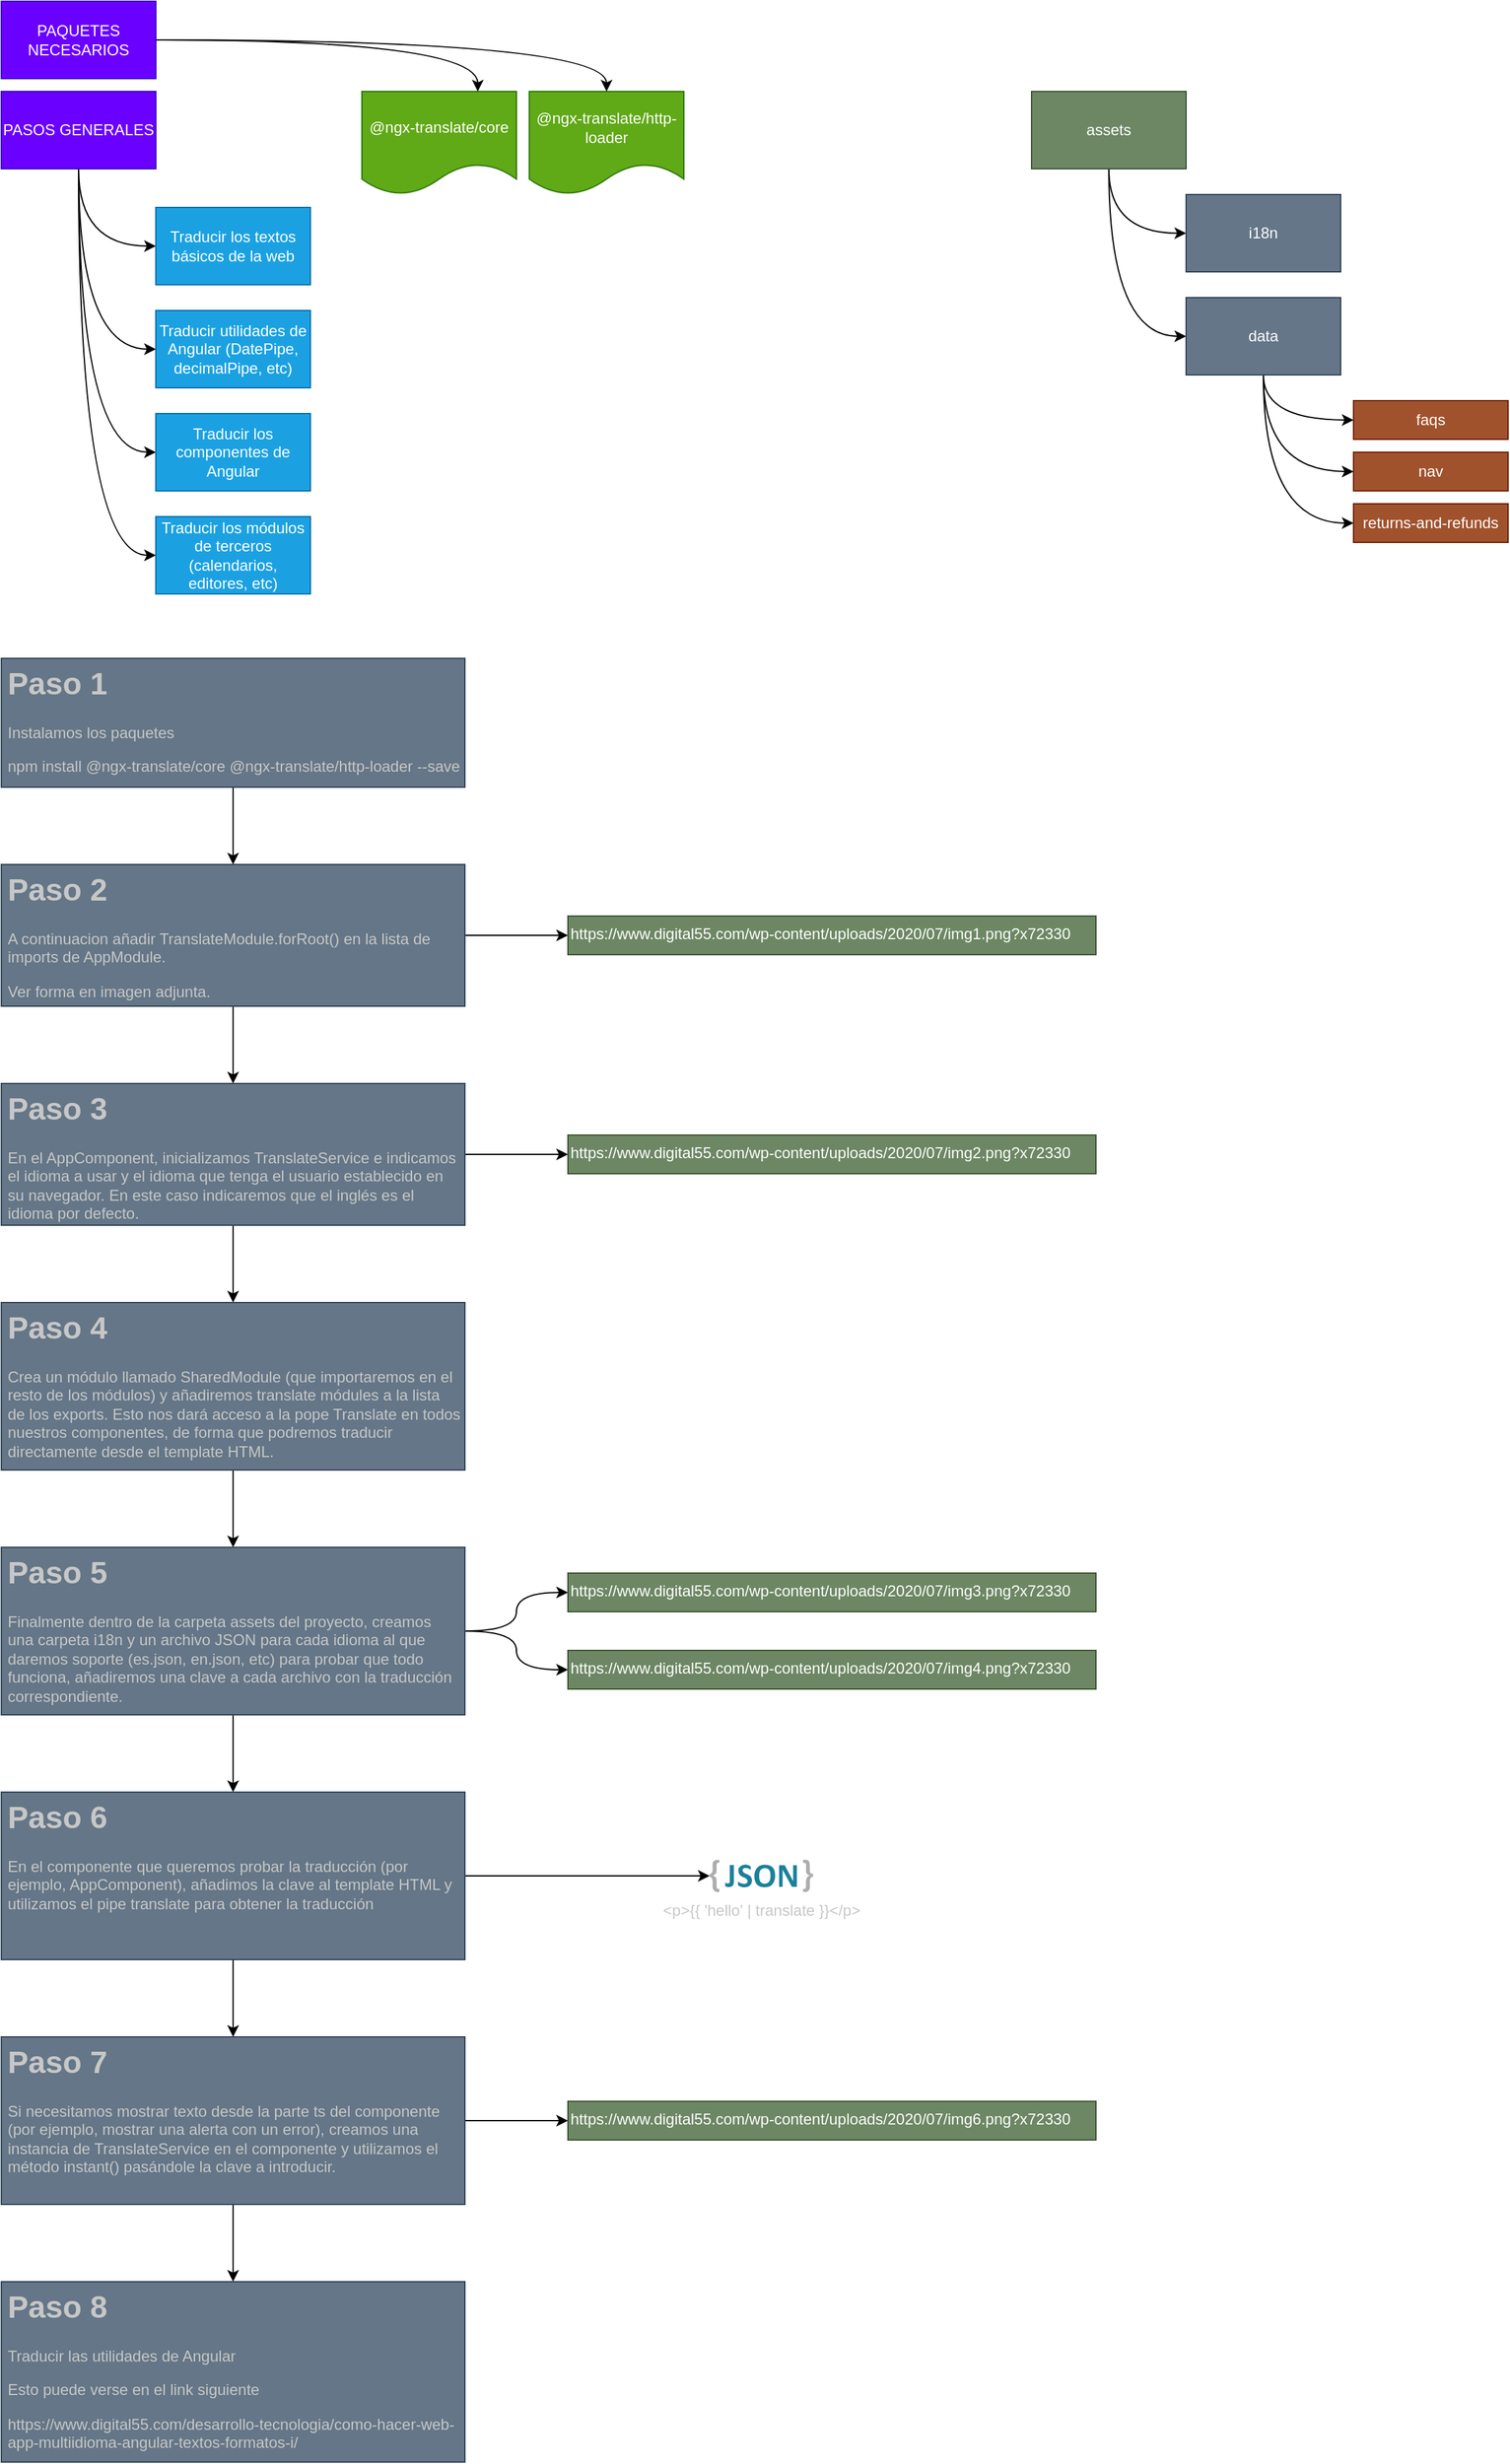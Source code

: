 <mxfile>
    <diagram id="bfTU1tXLVHFTI08LKgHY" name="Page-1">
        <mxGraphModel dx="537" dy="580" grid="1" gridSize="10" guides="1" tooltips="1" connect="1" arrows="1" fold="1" page="1" pageScale="1" pageWidth="827" pageHeight="1169" math="0" shadow="0">
            <root>
                <mxCell id="0"/>
                <mxCell id="1" parent="0"/>
                <mxCell id="4" style="edgeStyle=orthogonalEdgeStyle;html=1;exitX=0.5;exitY=1;exitDx=0;exitDy=0;entryX=0;entryY=0.5;entryDx=0;entryDy=0;curved=1;" parent="1" source="2" target="3" edge="1">
                    <mxGeometry relative="1" as="geometry"/>
                </mxCell>
                <mxCell id="6" style="edgeStyle=orthogonalEdgeStyle;curved=1;html=1;exitX=0.5;exitY=1;exitDx=0;exitDy=0;entryX=0;entryY=0.5;entryDx=0;entryDy=0;" parent="1" source="2" target="5" edge="1">
                    <mxGeometry relative="1" as="geometry"/>
                </mxCell>
                <mxCell id="8" style="edgeStyle=orthogonalEdgeStyle;curved=1;html=1;exitX=0.5;exitY=1;exitDx=0;exitDy=0;entryX=0;entryY=0.5;entryDx=0;entryDy=0;" parent="1" source="2" target="7" edge="1">
                    <mxGeometry relative="1" as="geometry"/>
                </mxCell>
                <mxCell id="10" style="edgeStyle=orthogonalEdgeStyle;curved=1;html=1;exitX=0.5;exitY=1;exitDx=0;exitDy=0;entryX=0;entryY=0.5;entryDx=0;entryDy=0;" parent="1" source="2" target="9" edge="1">
                    <mxGeometry relative="1" as="geometry"/>
                </mxCell>
                <mxCell id="2" value="PASOS GENERALES" style="rounded=0;whiteSpace=wrap;html=1;fillColor=#6a00ff;fontColor=#ffffff;strokeColor=#3700CC;" parent="1" vertex="1">
                    <mxGeometry x="40" y="80" width="120" height="60" as="geometry"/>
                </mxCell>
                <mxCell id="3" value="Traducir los textos básicos de la web" style="rounded=0;whiteSpace=wrap;html=1;fillColor=#1ba1e2;fontColor=#ffffff;strokeColor=#006EAF;" parent="1" vertex="1">
                    <mxGeometry x="160" y="170" width="120" height="60" as="geometry"/>
                </mxCell>
                <mxCell id="5" value="Traducir utilidades de Angular (DatePipe, decimalPipe, etc)" style="rounded=0;whiteSpace=wrap;html=1;fillColor=#1ba1e2;fontColor=#ffffff;strokeColor=#006EAF;" parent="1" vertex="1">
                    <mxGeometry x="160" y="250" width="120" height="60" as="geometry"/>
                </mxCell>
                <mxCell id="7" value="Traducir los componentes de Angular" style="rounded=0;whiteSpace=wrap;html=1;fillColor=#1ba1e2;fontColor=#ffffff;strokeColor=#006EAF;" parent="1" vertex="1">
                    <mxGeometry x="160" y="330" width="120" height="60" as="geometry"/>
                </mxCell>
                <mxCell id="9" value="Traducir los módulos de terceros (calendarios, editores, etc)" style="rounded=0;whiteSpace=wrap;html=1;fillColor=#1ba1e2;fontColor=#ffffff;strokeColor=#006EAF;" parent="1" vertex="1">
                    <mxGeometry x="160" y="410" width="120" height="60" as="geometry"/>
                </mxCell>
                <mxCell id="11" value="@ngx-translate/core" style="shape=document;whiteSpace=wrap;html=1;boundedLbl=1;fillColor=#60a917;fontColor=#ffffff;strokeColor=#2D7600;" parent="1" vertex="1">
                    <mxGeometry x="320" y="80" width="120" height="80" as="geometry"/>
                </mxCell>
                <mxCell id="12" value="@ngx-translate/http-loader" style="shape=document;whiteSpace=wrap;html=1;boundedLbl=1;fillColor=#60a917;fontColor=#ffffff;strokeColor=#2D7600;" parent="1" vertex="1">
                    <mxGeometry x="450" y="80" width="120" height="80" as="geometry"/>
                </mxCell>
                <mxCell id="14" style="edgeStyle=orthogonalEdgeStyle;curved=1;html=1;exitX=1;exitY=0.5;exitDx=0;exitDy=0;entryX=0.75;entryY=0;entryDx=0;entryDy=0;" parent="1" source="13" target="11" edge="1">
                    <mxGeometry relative="1" as="geometry"/>
                </mxCell>
                <mxCell id="15" style="edgeStyle=orthogonalEdgeStyle;curved=1;html=1;exitX=1;exitY=0.5;exitDx=0;exitDy=0;entryX=0.5;entryY=0;entryDx=0;entryDy=0;" parent="1" source="13" target="12" edge="1">
                    <mxGeometry relative="1" as="geometry"/>
                </mxCell>
                <mxCell id="13" value="PAQUETES NECESARIOS" style="rounded=0;whiteSpace=wrap;html=1;fillColor=#6a00ff;fontColor=#ffffff;strokeColor=#3700CC;" parent="1" vertex="1">
                    <mxGeometry x="40" y="10" width="120" height="60" as="geometry"/>
                </mxCell>
                <mxCell id="20" style="edgeStyle=orthogonalEdgeStyle;curved=1;html=1;exitX=0.5;exitY=1;exitDx=0;exitDy=0;entryX=0.5;entryY=0;entryDx=0;entryDy=0;fontColor=#C7C7C7;" parent="1" source="16" target="17" edge="1">
                    <mxGeometry relative="1" as="geometry"/>
                </mxCell>
                <mxCell id="16" value="&lt;h1&gt;Paso 1&lt;/h1&gt;&lt;p&gt;Instalamos los paquetes&lt;/p&gt;&lt;p&gt;npm install @ngx-translate/core @ngx-translate/http-loader --save&lt;/p&gt;" style="text;html=1;strokeColor=#314354;fillColor=#647687;spacing=5;spacingTop=-20;whiteSpace=wrap;overflow=hidden;rounded=0;fontColor=#C7C7C7;" parent="1" vertex="1">
                    <mxGeometry x="40" y="520" width="360" height="100" as="geometry"/>
                </mxCell>
                <mxCell id="19" style="edgeStyle=orthogonalEdgeStyle;curved=1;html=1;exitX=1;exitY=0.5;exitDx=0;exitDy=0;entryX=0;entryY=0.5;entryDx=0;entryDy=0;fontColor=#C7C7C7;" parent="1" source="17" target="18" edge="1">
                    <mxGeometry relative="1" as="geometry"/>
                </mxCell>
                <mxCell id="22" style="edgeStyle=orthogonalEdgeStyle;curved=1;html=1;exitX=0.5;exitY=1;exitDx=0;exitDy=0;entryX=0.5;entryY=0;entryDx=0;entryDy=0;fontColor=#C7C7C7;" parent="1" source="17" target="21" edge="1">
                    <mxGeometry relative="1" as="geometry"/>
                </mxCell>
                <mxCell id="17" value="&lt;h1&gt;Paso 2&lt;/h1&gt;&lt;p&gt;A continuacion añadir TranslateModule.forRoot() en la lista de imports de AppModule.&lt;/p&gt;&lt;p&gt;Ver forma en imagen adjunta.&lt;/p&gt;" style="text;html=1;strokeColor=#314354;fillColor=#647687;spacing=5;spacingTop=-20;whiteSpace=wrap;overflow=hidden;rounded=0;fontColor=#C7C7C7;labelPadding=0;perimeter=rectanglePerimeter;collapsible=0;metaEdit=0;" parent="1" vertex="1">
                    <mxGeometry x="40" y="680" width="360" height="110" as="geometry"/>
                </mxCell>
                <UserObject label="https://www.digital55.com/wp-content/uploads/2020/07/img1.png?x72330" link="https://www.digital55.com/wp-content/uploads/2020/07/img1.png?x72330" id="18">
                    <mxCell style="text;whiteSpace=wrap;html=1;fillColor=#6d8764;fontColor=#ffffff;strokeColor=#3A5431;" parent="1" vertex="1">
                        <mxGeometry x="480" y="720" width="410" height="30" as="geometry"/>
                    </mxCell>
                </UserObject>
                <mxCell id="24" style="edgeStyle=orthogonalEdgeStyle;curved=1;html=1;exitX=1;exitY=0.5;exitDx=0;exitDy=0;entryX=0;entryY=0.5;entryDx=0;entryDy=0;fontColor=#C7C7C7;" parent="1" source="21" target="23" edge="1">
                    <mxGeometry relative="1" as="geometry"/>
                </mxCell>
                <mxCell id="26" style="edgeStyle=orthogonalEdgeStyle;curved=1;html=1;exitX=0.5;exitY=1;exitDx=0;exitDy=0;entryX=0.5;entryY=0;entryDx=0;entryDy=0;fontColor=#C7C7C7;" parent="1" source="21" target="25" edge="1">
                    <mxGeometry relative="1" as="geometry"/>
                </mxCell>
                <mxCell id="21" value="&lt;h1&gt;Paso 3&lt;/h1&gt;&lt;p&gt;En el AppComponent, inicializamos TranslateService e indicamos el idioma a usar y el idioma que tenga el usuario establecido en su navegador. En este caso indicaremos que el inglés es el idioma por defecto.&lt;/p&gt;&lt;p&gt;Ver forma en imagen adjunta.&lt;/p&gt;" style="text;html=1;strokeColor=#314354;fillColor=#647687;spacing=5;spacingTop=-20;whiteSpace=wrap;overflow=hidden;rounded=0;fontColor=#C7C7C7;labelPadding=0;perimeter=rectanglePerimeter;collapsible=0;metaEdit=0;" parent="1" vertex="1">
                    <mxGeometry x="40" y="850" width="360" height="110" as="geometry"/>
                </mxCell>
                <UserObject label="https://www.digital55.com/wp-content/uploads/2020/07/img2.png?x72330" link="https://www.digital55.com/wp-content/uploads/2020/07/img2.png?x72330" id="23">
                    <mxCell style="text;whiteSpace=wrap;html=1;fontColor=#ffffff;fillColor=#6d8764;strokeColor=#3A5431;" parent="1" vertex="1">
                        <mxGeometry x="480" y="890" width="410" height="30" as="geometry"/>
                    </mxCell>
                </UserObject>
                <mxCell id="28" style="edgeStyle=orthogonalEdgeStyle;curved=1;html=1;exitX=0.5;exitY=1;exitDx=0;exitDy=0;entryX=0.5;entryY=0;entryDx=0;entryDy=0;fontColor=#C7C7C7;" parent="1" source="25" target="27" edge="1">
                    <mxGeometry relative="1" as="geometry"/>
                </mxCell>
                <mxCell id="25" value="&lt;h1&gt;Paso 4&lt;/h1&gt;&lt;p&gt;&lt;span&gt;Crea un módulo llamado SharedModule (que importaremos en el resto de los módulos) y añadiremos translate módules a la lista de los exports. Esto nos dará acceso a la pope Translate en todos nuestros componentes, de forma que podremos traducir directamente desde el template HTML.&lt;/span&gt;&lt;br&gt;&lt;/p&gt;" style="text;html=1;strokeColor=#314354;fillColor=#647687;spacing=5;spacingTop=-20;whiteSpace=wrap;overflow=hidden;rounded=0;fontColor=#C7C7C7;labelPadding=0;perimeter=rectanglePerimeter;collapsible=0;metaEdit=0;" parent="1" vertex="1">
                    <mxGeometry x="40" y="1020" width="360" height="130" as="geometry"/>
                </mxCell>
                <mxCell id="31" style="edgeStyle=orthogonalEdgeStyle;curved=1;html=1;exitX=1;exitY=0.5;exitDx=0;exitDy=0;entryX=0;entryY=0.5;entryDx=0;entryDy=0;fontColor=#C7C7C7;" parent="1" source="27" target="29" edge="1">
                    <mxGeometry relative="1" as="geometry"/>
                </mxCell>
                <mxCell id="32" style="edgeStyle=orthogonalEdgeStyle;curved=1;html=1;exitX=1;exitY=0.5;exitDx=0;exitDy=0;entryX=0;entryY=0.5;entryDx=0;entryDy=0;fontColor=#C7C7C7;" parent="1" source="27" target="30" edge="1">
                    <mxGeometry relative="1" as="geometry"/>
                </mxCell>
                <mxCell id="34" style="edgeStyle=orthogonalEdgeStyle;curved=1;html=1;exitX=0.5;exitY=1;exitDx=0;exitDy=0;entryX=0.5;entryY=0;entryDx=0;entryDy=0;fontColor=#C7C7C7;" parent="1" source="27" target="33" edge="1">
                    <mxGeometry relative="1" as="geometry"/>
                </mxCell>
                <mxCell id="27" value="&lt;h1&gt;Paso 5&lt;/h1&gt;&lt;p&gt;&lt;span&gt;Finalmente dentro de la carpeta assets del proyecto, creamos una carpeta i18n y un archivo JSON para cada idioma al que daremos soporte (es.json, en.json, etc) para probar que todo funciona, añadiremos una clave a cada archivo con la traducción correspondiente.&lt;/span&gt;&lt;br&gt;&lt;/p&gt;" style="text;html=1;strokeColor=#314354;fillColor=#647687;spacing=5;spacingTop=-20;whiteSpace=wrap;overflow=hidden;rounded=0;fontColor=#C7C7C7;labelPadding=0;perimeter=rectanglePerimeter;collapsible=0;metaEdit=0;" parent="1" vertex="1">
                    <mxGeometry x="40" y="1210" width="360" height="130" as="geometry"/>
                </mxCell>
                <UserObject label="https://www.digital55.com/wp-content/uploads/2020/07/img3.png?x72330" link="https://www.digital55.com/wp-content/uploads/2020/07/img3.png?x72330" id="29">
                    <mxCell style="text;whiteSpace=wrap;html=1;fontColor=#ffffff;fillColor=#6d8764;strokeColor=#3A5431;" parent="1" vertex="1">
                        <mxGeometry x="480" y="1230" width="410" height="30" as="geometry"/>
                    </mxCell>
                </UserObject>
                <UserObject label="https://www.digital55.com/wp-content/uploads/2020/07/img4.png?x72330" link="https://www.digital55.com/wp-content/uploads/2020/07/img4.png?x72330" id="30">
                    <mxCell style="text;whiteSpace=wrap;html=1;fontColor=#ffffff;fillColor=#6d8764;strokeColor=#3A5431;" parent="1" vertex="1">
                        <mxGeometry x="480" y="1290" width="410" height="30" as="geometry"/>
                    </mxCell>
                </UserObject>
                <mxCell id="36" style="edgeStyle=orthogonalEdgeStyle;curved=1;html=1;exitX=1;exitY=0.5;exitDx=0;exitDy=0;fontColor=#C7C7C7;" parent="1" source="33" target="35" edge="1">
                    <mxGeometry relative="1" as="geometry"/>
                </mxCell>
                <mxCell id="38" style="edgeStyle=orthogonalEdgeStyle;curved=1;html=1;exitX=0.5;exitY=1;exitDx=0;exitDy=0;entryX=0.5;entryY=0;entryDx=0;entryDy=0;fontColor=#C7C7C7;" parent="1" source="33" target="37" edge="1">
                    <mxGeometry relative="1" as="geometry"/>
                </mxCell>
                <mxCell id="33" value="&lt;h1&gt;Paso 6&lt;/h1&gt;&lt;p&gt;&lt;span&gt;En el componente que queremos probar la traducción (por ejemplo, AppComponent), añadimos la clave al template HTML y utilizamos el pipe translate para obtener la traducción&lt;/span&gt;&lt;br&gt;&lt;/p&gt;" style="text;html=1;strokeColor=#314354;fillColor=#647687;spacing=5;spacingTop=-20;whiteSpace=wrap;overflow=hidden;rounded=0;fontColor=#C7C7C7;labelPadding=0;perimeter=rectanglePerimeter;collapsible=0;metaEdit=0;" parent="1" vertex="1">
                    <mxGeometry x="40" y="1400" width="360" height="130" as="geometry"/>
                </mxCell>
                <mxCell id="35" value="&amp;lt;p&amp;gt;{{ 'hello' | translate }}&amp;lt;/p&amp;gt;" style="dashed=0;outlineConnect=0;html=1;align=center;labelPosition=center;verticalLabelPosition=bottom;verticalAlign=top;shape=mxgraph.weblogos.json_2;fontColor=#C7C7C7;" parent="1" vertex="1">
                    <mxGeometry x="590" y="1452.4" width="80.4" height="25.2" as="geometry"/>
                </mxCell>
                <mxCell id="40" style="edgeStyle=orthogonalEdgeStyle;curved=1;html=1;exitX=1;exitY=0.5;exitDx=0;exitDy=0;entryX=0;entryY=0.5;entryDx=0;entryDy=0;fontColor=#C7C7C7;" parent="1" source="37" target="39" edge="1">
                    <mxGeometry relative="1" as="geometry"/>
                </mxCell>
                <mxCell id="42" style="edgeStyle=orthogonalEdgeStyle;curved=1;html=1;exitX=0.5;exitY=1;exitDx=0;exitDy=0;entryX=0.5;entryY=0;entryDx=0;entryDy=0;fontColor=#C7C7C7;" parent="1" source="37" target="41" edge="1">
                    <mxGeometry relative="1" as="geometry"/>
                </mxCell>
                <mxCell id="37" value="&lt;h1&gt;Paso 7&lt;/h1&gt;&lt;p&gt;&lt;span&gt;Si necesitamos mostrar texto desde la parte ts del componente (por ejemplo, mostrar una alerta con un error), creamos una instancia de TranslateService en el componente y utilizamos el método instant() pasándole la clave a introducir.&lt;/span&gt;&lt;br&gt;&lt;/p&gt;" style="text;html=1;strokeColor=#314354;fillColor=#647687;spacing=5;spacingTop=-20;whiteSpace=wrap;overflow=hidden;rounded=0;fontColor=#C7C7C7;labelPadding=0;perimeter=rectanglePerimeter;collapsible=0;metaEdit=0;" parent="1" vertex="1">
                    <mxGeometry x="40" y="1590" width="360" height="130" as="geometry"/>
                </mxCell>
                <UserObject label="https://www.digital55.com/wp-content/uploads/2020/07/img6.png?x72330" link="https://www.digital55.com/wp-content/uploads/2020/07/img6.png?x72330" id="39">
                    <mxCell style="text;whiteSpace=wrap;html=1;fontColor=#ffffff;fillColor=#6d8764;strokeColor=#3A5431;" parent="1" vertex="1">
                        <mxGeometry x="480" y="1640" width="410" height="30" as="geometry"/>
                    </mxCell>
                </UserObject>
                <mxCell id="41" value="&lt;h1&gt;Paso 8&lt;/h1&gt;&lt;p&gt;&lt;span&gt;Traducir las utilidades de Angular&lt;/span&gt;&lt;br&gt;&lt;/p&gt;&lt;p&gt;&lt;span&gt;Esto puede verse en el link siguiente&lt;/span&gt;&lt;/p&gt;&lt;p&gt;&lt;span&gt;https://www.digital55.com/desarrollo-tecnologia/como-hacer-web-app-multiidioma-angular-textos-formatos-i/&lt;br&gt;&lt;/span&gt;&lt;/p&gt;" style="text;html=1;strokeColor=#314354;fillColor=#647687;spacing=5;spacingTop=-20;whiteSpace=wrap;overflow=hidden;rounded=0;fontColor=#C7C7C7;labelPadding=0;perimeter=rectanglePerimeter;collapsible=0;metaEdit=0;" parent="1" vertex="1">
                    <mxGeometry x="40" y="1780" width="360" height="140" as="geometry"/>
                </mxCell>
                <mxCell id="45" style="edgeStyle=orthogonalEdgeStyle;curved=1;html=1;exitX=0.5;exitY=1;exitDx=0;exitDy=0;entryX=0;entryY=0.5;entryDx=0;entryDy=0;fontColor=#C7C7C7;" edge="1" parent="1" source="43" target="44">
                    <mxGeometry relative="1" as="geometry"/>
                </mxCell>
                <mxCell id="53" style="edgeStyle=orthogonalEdgeStyle;curved=1;html=1;exitX=0.5;exitY=1;exitDx=0;exitDy=0;entryX=0;entryY=0.5;entryDx=0;entryDy=0;fontColor=#C7C7C7;" edge="1" parent="1" source="43" target="46">
                    <mxGeometry relative="1" as="geometry"/>
                </mxCell>
                <mxCell id="43" value="assets" style="rounded=0;whiteSpace=wrap;html=1;fontColor=#ffffff;fillColor=#6d8764;strokeColor=#3A5431;" vertex="1" parent="1">
                    <mxGeometry x="840" y="80" width="120" height="60" as="geometry"/>
                </mxCell>
                <mxCell id="44" value="i18n" style="rounded=0;whiteSpace=wrap;html=1;fontColor=#ffffff;fillColor=#647687;strokeColor=#314354;" vertex="1" parent="1">
                    <mxGeometry x="960" y="160" width="120" height="60" as="geometry"/>
                </mxCell>
                <mxCell id="48" style="edgeStyle=orthogonalEdgeStyle;curved=1;html=1;exitX=0.5;exitY=1;exitDx=0;exitDy=0;entryX=0;entryY=0.5;entryDx=0;entryDy=0;fontColor=#C7C7C7;" edge="1" parent="1" source="46" target="47">
                    <mxGeometry relative="1" as="geometry"/>
                </mxCell>
                <mxCell id="51" style="edgeStyle=orthogonalEdgeStyle;curved=1;html=1;exitX=0.5;exitY=1;exitDx=0;exitDy=0;entryX=0;entryY=0.5;entryDx=0;entryDy=0;fontColor=#C7C7C7;" edge="1" parent="1" source="46" target="49">
                    <mxGeometry relative="1" as="geometry"/>
                </mxCell>
                <mxCell id="52" style="edgeStyle=orthogonalEdgeStyle;curved=1;html=1;exitX=0.5;exitY=1;exitDx=0;exitDy=0;entryX=0;entryY=0.5;entryDx=0;entryDy=0;fontColor=#C7C7C7;" edge="1" parent="1" source="46" target="50">
                    <mxGeometry relative="1" as="geometry"/>
                </mxCell>
                <mxCell id="46" value="data" style="rounded=0;whiteSpace=wrap;html=1;fontColor=#ffffff;fillColor=#647687;strokeColor=#314354;" vertex="1" parent="1">
                    <mxGeometry x="960" y="240" width="120" height="60" as="geometry"/>
                </mxCell>
                <mxCell id="47" value="faqs" style="rounded=0;whiteSpace=wrap;html=1;fontColor=#ffffff;fillColor=#a0522d;strokeColor=#6D1F00;" vertex="1" parent="1">
                    <mxGeometry x="1090" y="320" width="120" height="30" as="geometry"/>
                </mxCell>
                <mxCell id="49" value="nav" style="rounded=0;whiteSpace=wrap;html=1;fontColor=#ffffff;fillColor=#a0522d;strokeColor=#6D1F00;" vertex="1" parent="1">
                    <mxGeometry x="1090" y="360" width="120" height="30" as="geometry"/>
                </mxCell>
                <mxCell id="50" value="returns-and-refunds" style="rounded=0;whiteSpace=wrap;html=1;fontColor=#ffffff;fillColor=#a0522d;strokeColor=#6D1F00;" vertex="1" parent="1">
                    <mxGeometry x="1090" y="400" width="120" height="30" as="geometry"/>
                </mxCell>
            </root>
        </mxGraphModel>
    </diagram>
</mxfile>
